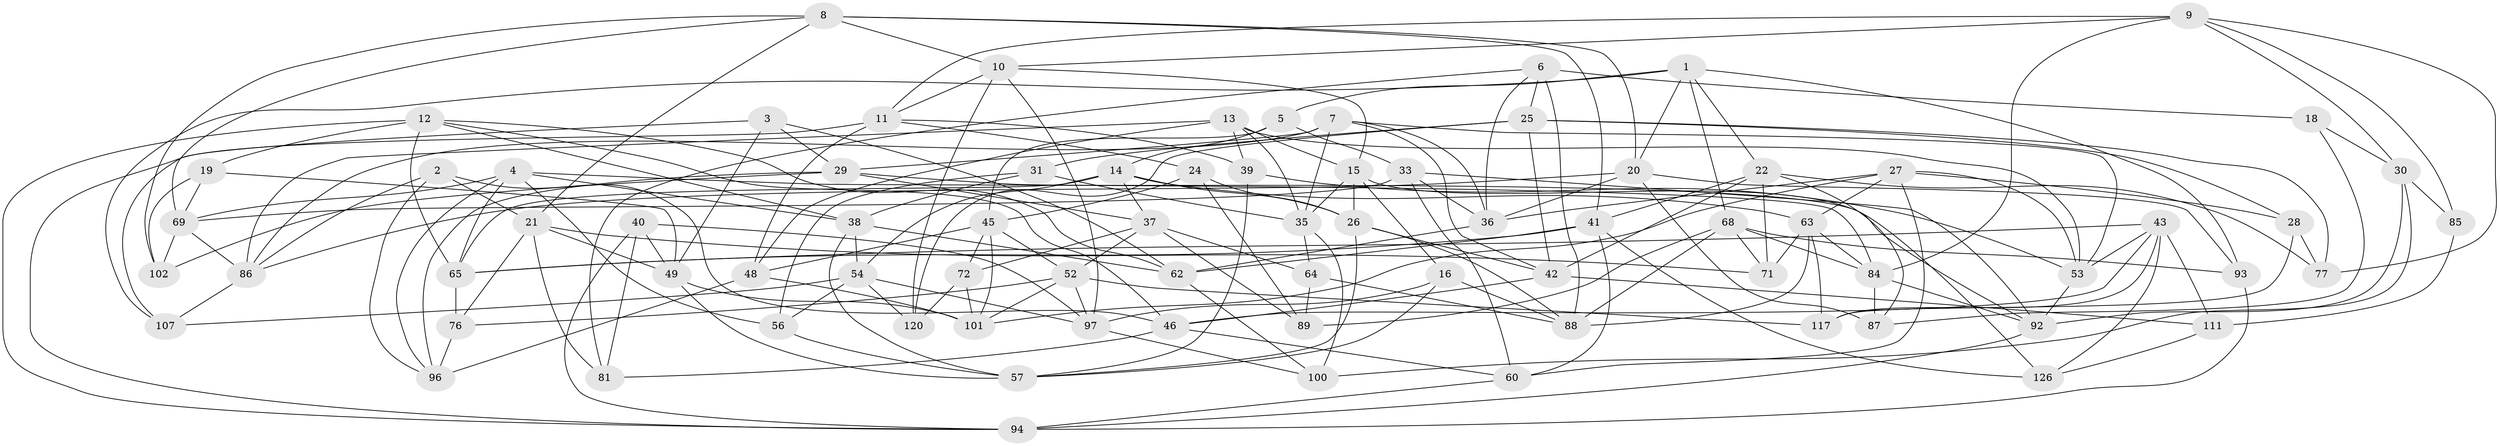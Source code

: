 // original degree distribution, {4: 1.0}
// Generated by graph-tools (version 1.1) at 2025/42/03/06/25 10:42:16]
// undirected, 79 vertices, 204 edges
graph export_dot {
graph [start="1"]
  node [color=gray90,style=filled];
  1 [super="+66"];
  2;
  3;
  4 [super="+34"];
  5;
  6 [super="+80"];
  7 [super="+32"];
  8 [super="+61"];
  9 [super="+110"];
  10 [super="+73"];
  11 [super="+17"];
  12 [super="+116"];
  13 [super="+129"];
  14 [super="+118"];
  15 [super="+67"];
  16;
  18;
  19;
  20 [super="+128"];
  21 [super="+23"];
  22 [super="+74"];
  24;
  25 [super="+114"];
  26 [super="+119"];
  27 [super="+75"];
  28;
  29 [super="+70"];
  30 [super="+58"];
  31;
  33 [super="+51"];
  35 [super="+50"];
  36 [super="+105"];
  37 [super="+47"];
  38 [super="+104"];
  39;
  40;
  41 [super="+82"];
  42 [super="+90"];
  43 [super="+44"];
  45 [super="+112"];
  46 [super="+113"];
  48 [super="+55"];
  49 [super="+125"];
  52 [super="+124"];
  53 [super="+83"];
  54 [super="+59"];
  56;
  57 [super="+98"];
  60 [super="+91"];
  62 [super="+79"];
  63 [super="+127"];
  64;
  65 [super="+115"];
  68 [super="+78"];
  69 [super="+106"];
  71;
  72;
  76;
  77;
  81;
  84 [super="+109"];
  85;
  86 [super="+103"];
  87;
  88 [super="+95"];
  89;
  92 [super="+123"];
  93;
  94 [super="+121"];
  96 [super="+122"];
  97 [super="+99"];
  100;
  101 [super="+108"];
  102;
  107;
  111;
  117;
  120;
  126;
  1 -- 22;
  1 -- 107;
  1 -- 20;
  1 -- 93;
  1 -- 5;
  1 -- 68;
  2 -- 96;
  2 -- 21;
  2 -- 46;
  2 -- 86;
  3 -- 29;
  3 -- 107;
  3 -- 62;
  3 -- 49;
  4 -- 56;
  4 -- 96;
  4 -- 84;
  4 -- 65;
  4 -- 69;
  4 -- 38;
  5 -- 14;
  5 -- 33;
  5 -- 45;
  6 -- 18 [weight=2];
  6 -- 88;
  6 -- 81;
  6 -- 36;
  6 -- 25;
  7 -- 29;
  7 -- 53;
  7 -- 42;
  7 -- 36;
  7 -- 86;
  7 -- 35;
  8 -- 102;
  8 -- 10;
  8 -- 21;
  8 -- 20;
  8 -- 69;
  8 -- 41;
  9 -- 77;
  9 -- 10;
  9 -- 11;
  9 -- 84;
  9 -- 85;
  9 -- 30;
  10 -- 11;
  10 -- 15;
  10 -- 120;
  10 -- 97;
  11 -- 24;
  11 -- 39;
  11 -- 94;
  11 -- 48;
  12 -- 94;
  12 -- 65;
  12 -- 46;
  12 -- 62;
  12 -- 19;
  12 -- 38;
  13 -- 15;
  13 -- 48;
  13 -- 86;
  13 -- 39;
  13 -- 53;
  13 -- 35;
  14 -- 37;
  14 -- 65;
  14 -- 63;
  14 -- 26;
  14 -- 54;
  15 -- 26;
  15 -- 16;
  15 -- 35;
  15 -- 126;
  16 -- 97;
  16 -- 88;
  16 -- 57;
  18 -- 87;
  18 -- 30;
  19 -- 102;
  19 -- 69;
  19 -- 49;
  20 -- 93;
  20 -- 86;
  20 -- 36;
  20 -- 87;
  21 -- 76;
  21 -- 49;
  21 -- 81;
  21 -- 71;
  22 -- 41;
  22 -- 87;
  22 -- 42;
  22 -- 77;
  22 -- 71;
  24 -- 45;
  24 -- 89;
  24 -- 26;
  25 -- 42;
  25 -- 77;
  25 -- 28;
  25 -- 120;
  25 -- 31;
  26 -- 57;
  26 -- 88;
  26 -- 42;
  27 -- 36;
  27 -- 28;
  27 -- 60;
  27 -- 101;
  27 -- 53;
  27 -- 63;
  28 -- 77;
  28 -- 117;
  29 -- 102;
  29 -- 96;
  29 -- 37;
  29 -- 92;
  30 -- 100;
  30 -- 85 [weight=2];
  30 -- 92;
  31 -- 38;
  31 -- 35;
  31 -- 56;
  33 -- 60 [weight=2];
  33 -- 92;
  33 -- 69;
  33 -- 36;
  35 -- 100;
  35 -- 64;
  36 -- 62;
  37 -- 72;
  37 -- 89;
  37 -- 64;
  37 -- 52;
  38 -- 62;
  38 -- 57;
  38 -- 54;
  39 -- 53;
  39 -- 57;
  40 -- 97;
  40 -- 81;
  40 -- 94;
  40 -- 49;
  41 -- 126;
  41 -- 62;
  41 -- 65;
  41 -- 60;
  42 -- 46;
  42 -- 111;
  43 -- 117;
  43 -- 126;
  43 -- 65;
  43 -- 53;
  43 -- 46;
  43 -- 111;
  45 -- 101;
  45 -- 72;
  45 -- 52;
  45 -- 48;
  46 -- 81;
  46 -- 60;
  48 -- 96 [weight=2];
  48 -- 101;
  49 -- 57;
  49 -- 101;
  52 -- 117;
  52 -- 97;
  52 -- 101;
  52 -- 76;
  53 -- 92;
  54 -- 107;
  54 -- 97;
  54 -- 56;
  54 -- 120;
  56 -- 57;
  60 -- 94;
  62 -- 100;
  63 -- 117;
  63 -- 84;
  63 -- 88;
  63 -- 71;
  64 -- 89;
  64 -- 88;
  65 -- 76;
  68 -- 71;
  68 -- 93;
  68 -- 89;
  68 -- 88;
  68 -- 84;
  69 -- 102;
  69 -- 86;
  72 -- 120;
  72 -- 101;
  76 -- 96;
  84 -- 92;
  84 -- 87;
  85 -- 111;
  86 -- 107;
  92 -- 94;
  93 -- 94;
  97 -- 100;
  111 -- 126;
}
